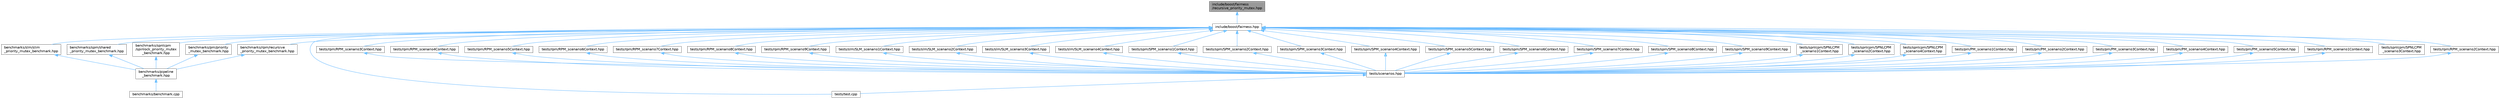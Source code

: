 digraph "include/boost/fairness/recursive_priority_mutex.hpp"
{
 // LATEX_PDF_SIZE
  bgcolor="transparent";
  edge [fontname=Helvetica,fontsize=10,labelfontname=Helvetica,labelfontsize=10];
  node [fontname=Helvetica,fontsize=10,shape=box,height=0.2,width=0.4];
  Node1 [id="Node000001",label="include/boost/fairness\l/recursive_priority_mutex.hpp",height=0.2,width=0.4,color="gray40", fillcolor="grey60", style="filled", fontcolor="black",tooltip="This file contains the implementation of the recursive_priority_mutex."];
  Node1 -> Node2 [id="edge1_Node000001_Node000002",dir="back",color="steelblue1",style="solid",tooltip=" "];
  Node2 [id="Node000002",label="include/boost/fairness.hpp",height=0.2,width=0.4,color="grey40", fillcolor="white", style="filled",URL="$fairness_8hpp.html",tooltip="This file contains the all the includes required by the library."];
  Node2 -> Node3 [id="edge2_Node000002_Node000003",dir="back",color="steelblue1",style="solid",tooltip=" "];
  Node3 [id="Node000003",label="benchmarks/pm/priority\l_mutex_benchmark.hpp",height=0.2,width=0.4,color="grey40", fillcolor="white", style="filled",URL="$priority__mutex__benchmark_8hpp.html",tooltip="Alias priority_mutex_benchmark."];
  Node3 -> Node4 [id="edge3_Node000003_Node000004",dir="back",color="steelblue1",style="solid",tooltip=" "];
  Node4 [id="Node000004",label="benchmarks/pipeline\l_benchmark.hpp",height=0.2,width=0.4,color="grey40", fillcolor="white", style="filled",URL="$pipeline__benchmark_8hpp.html",tooltip="Alias pipeline_benchmark."];
  Node4 -> Node5 [id="edge4_Node000004_Node000005",dir="back",color="steelblue1",style="solid",tooltip=" "];
  Node5 [id="Node000005",label="benchmarks/benchmark.cpp",height=0.2,width=0.4,color="grey40", fillcolor="white", style="filled",URL="$benchmark_8cpp.html",tooltip="Alias benchmark."];
  Node2 -> Node6 [id="edge5_Node000002_Node000006",dir="back",color="steelblue1",style="solid",tooltip=" "];
  Node6 [id="Node000006",label="benchmarks/rpm/recursive\l_priority_mutex_benchmark.hpp",height=0.2,width=0.4,color="grey40", fillcolor="white", style="filled",URL="$recursive__priority__mutex__benchmark_8hpp.html",tooltip="Alias recursive_priority_mutex_benchmark."];
  Node6 -> Node4 [id="edge6_Node000006_Node000004",dir="back",color="steelblue1",style="solid",tooltip=" "];
  Node2 -> Node7 [id="edge7_Node000002_Node000007",dir="back",color="steelblue1",style="solid",tooltip=" "];
  Node7 [id="Node000007",label="benchmarks/slm/slim\l_priority_mutex_benchmark.hpp",height=0.2,width=0.4,color="grey40", fillcolor="white", style="filled",URL="$slim__priority__mutex__benchmark_8hpp.html",tooltip="Alias slim_priority_mutex_benchmark."];
  Node7 -> Node4 [id="edge8_Node000007_Node000004",dir="back",color="steelblue1",style="solid",tooltip=" "];
  Node2 -> Node8 [id="edge9_Node000002_Node000008",dir="back",color="steelblue1",style="solid",tooltip=" "];
  Node8 [id="Node000008",label="benchmarks/spm/shared\l_priority_mutex_benchmark.hpp",height=0.2,width=0.4,color="grey40", fillcolor="white", style="filled",URL="$shared__priority__mutex__benchmark_8hpp.html",tooltip="Alias shared_priority_mutex_benchmark."];
  Node8 -> Node4 [id="edge10_Node000008_Node000004",dir="back",color="steelblue1",style="solid",tooltip=" "];
  Node2 -> Node9 [id="edge11_Node000002_Node000009",dir="back",color="steelblue1",style="solid",tooltip=" "];
  Node9 [id="Node000009",label="benchmarks/spnlcpm\l/spinlock_priority_mutex\l_benchmark.hpp",height=0.2,width=0.4,color="grey40", fillcolor="white", style="filled",URL="$spinlock__priority__mutex__benchmark_8hpp.html",tooltip="Alias spinlock_priority_mutex_benchmark."];
  Node9 -> Node4 [id="edge12_Node000009_Node000004",dir="back",color="steelblue1",style="solid",tooltip=" "];
  Node2 -> Node10 [id="edge13_Node000002_Node000010",dir="back",color="steelblue1",style="solid",tooltip=" "];
  Node10 [id="Node000010",label="tests/pm/PM_scenario1Context.hpp",height=0.2,width=0.4,color="grey40", fillcolor="white", style="filled",URL="$_p_m__scenario1_context_8hpp.html",tooltip="Alias PM_scenario1Context."];
  Node10 -> Node11 [id="edge14_Node000010_Node000011",dir="back",color="steelblue1",style="solid",tooltip=" "];
  Node11 [id="Node000011",label="tests/scenarios.hpp",height=0.2,width=0.4,color="grey40", fillcolor="white", style="filled",URL="$scenarios_8hpp.html",tooltip="Alias scenarios."];
  Node11 -> Node12 [id="edge15_Node000011_Node000012",dir="back",color="steelblue1",style="solid",tooltip=" "];
  Node12 [id="Node000012",label="tests/test.cpp",height=0.2,width=0.4,color="grey40", fillcolor="white", style="filled",URL="$test_8cpp.html",tooltip="Alias test."];
  Node2 -> Node13 [id="edge16_Node000002_Node000013",dir="back",color="steelblue1",style="solid",tooltip=" "];
  Node13 [id="Node000013",label="tests/pm/PM_scenario2Context.hpp",height=0.2,width=0.4,color="grey40", fillcolor="white", style="filled",URL="$_p_m__scenario2_context_8hpp.html",tooltip="Alias PM_scenario2Context."];
  Node13 -> Node11 [id="edge17_Node000013_Node000011",dir="back",color="steelblue1",style="solid",tooltip=" "];
  Node2 -> Node14 [id="edge18_Node000002_Node000014",dir="back",color="steelblue1",style="solid",tooltip=" "];
  Node14 [id="Node000014",label="tests/pm/PM_scenario3Context.hpp",height=0.2,width=0.4,color="grey40", fillcolor="white", style="filled",URL="$_p_m__scenario3_context_8hpp.html",tooltip="Alias PM_scenario3Context."];
  Node14 -> Node11 [id="edge19_Node000014_Node000011",dir="back",color="steelblue1",style="solid",tooltip=" "];
  Node2 -> Node15 [id="edge20_Node000002_Node000015",dir="back",color="steelblue1",style="solid",tooltip=" "];
  Node15 [id="Node000015",label="tests/pm/PM_scenario4Context.hpp",height=0.2,width=0.4,color="grey40", fillcolor="white", style="filled",URL="$_p_m__scenario4_context_8hpp.html",tooltip="Alias PM_scenario4Context."];
  Node15 -> Node11 [id="edge21_Node000015_Node000011",dir="back",color="steelblue1",style="solid",tooltip=" "];
  Node2 -> Node16 [id="edge22_Node000002_Node000016",dir="back",color="steelblue1",style="solid",tooltip=" "];
  Node16 [id="Node000016",label="tests/pm/PM_scenario5Context.hpp",height=0.2,width=0.4,color="grey40", fillcolor="white", style="filled",URL="$_p_m__scenario5_context_8hpp.html",tooltip="Alias PM_scenario5Context."];
  Node16 -> Node11 [id="edge23_Node000016_Node000011",dir="back",color="steelblue1",style="solid",tooltip=" "];
  Node2 -> Node17 [id="edge24_Node000002_Node000017",dir="back",color="steelblue1",style="solid",tooltip=" "];
  Node17 [id="Node000017",label="tests/rpm/RPM_scenario1Context.hpp",height=0.2,width=0.4,color="grey40", fillcolor="white", style="filled",URL="$_r_p_m__scenario1_context_8hpp.html",tooltip="Alias RPM_scenario1Context."];
  Node17 -> Node11 [id="edge25_Node000017_Node000011",dir="back",color="steelblue1",style="solid",tooltip=" "];
  Node2 -> Node18 [id="edge26_Node000002_Node000018",dir="back",color="steelblue1",style="solid",tooltip=" "];
  Node18 [id="Node000018",label="tests/rpm/RPM_scenario2Context.hpp",height=0.2,width=0.4,color="grey40", fillcolor="white", style="filled",URL="$_r_p_m__scenario2_context_8hpp.html",tooltip="Alias RPM_scenario2Context."];
  Node18 -> Node11 [id="edge27_Node000018_Node000011",dir="back",color="steelblue1",style="solid",tooltip=" "];
  Node2 -> Node19 [id="edge28_Node000002_Node000019",dir="back",color="steelblue1",style="solid",tooltip=" "];
  Node19 [id="Node000019",label="tests/rpm/RPM_scenario3Context.hpp",height=0.2,width=0.4,color="grey40", fillcolor="white", style="filled",URL="$_r_p_m__scenario3_context_8hpp.html",tooltip="Alias RPM_scenario3Context."];
  Node19 -> Node11 [id="edge29_Node000019_Node000011",dir="back",color="steelblue1",style="solid",tooltip=" "];
  Node2 -> Node20 [id="edge30_Node000002_Node000020",dir="back",color="steelblue1",style="solid",tooltip=" "];
  Node20 [id="Node000020",label="tests/rpm/RPM_scenario4Context.hpp",height=0.2,width=0.4,color="grey40", fillcolor="white", style="filled",URL="$_r_p_m__scenario4_context_8hpp.html",tooltip="Alias RPM_scenario4Context."];
  Node20 -> Node11 [id="edge31_Node000020_Node000011",dir="back",color="steelblue1",style="solid",tooltip=" "];
  Node2 -> Node21 [id="edge32_Node000002_Node000021",dir="back",color="steelblue1",style="solid",tooltip=" "];
  Node21 [id="Node000021",label="tests/rpm/RPM_scenario5Context.hpp",height=0.2,width=0.4,color="grey40", fillcolor="white", style="filled",URL="$_r_p_m__scenario5_context_8hpp.html",tooltip="Alias RPM_scenario5Context."];
  Node21 -> Node11 [id="edge33_Node000021_Node000011",dir="back",color="steelblue1",style="solid",tooltip=" "];
  Node2 -> Node22 [id="edge34_Node000002_Node000022",dir="back",color="steelblue1",style="solid",tooltip=" "];
  Node22 [id="Node000022",label="tests/rpm/RPM_scenario6Context.hpp",height=0.2,width=0.4,color="grey40", fillcolor="white", style="filled",URL="$_r_p_m__scenario6_context_8hpp.html",tooltip="Alias RPM_scenario6Context."];
  Node22 -> Node11 [id="edge35_Node000022_Node000011",dir="back",color="steelblue1",style="solid",tooltip=" "];
  Node2 -> Node23 [id="edge36_Node000002_Node000023",dir="back",color="steelblue1",style="solid",tooltip=" "];
  Node23 [id="Node000023",label="tests/rpm/RPM_scenario7Context.hpp",height=0.2,width=0.4,color="grey40", fillcolor="white", style="filled",URL="$_r_p_m__scenario7_context_8hpp.html",tooltip="Alias RPM_scenario7Context."];
  Node23 -> Node11 [id="edge37_Node000023_Node000011",dir="back",color="steelblue1",style="solid",tooltip=" "];
  Node2 -> Node24 [id="edge38_Node000002_Node000024",dir="back",color="steelblue1",style="solid",tooltip=" "];
  Node24 [id="Node000024",label="tests/rpm/RPM_scenario8Context.hpp",height=0.2,width=0.4,color="grey40", fillcolor="white", style="filled",URL="$_r_p_m__scenario8_context_8hpp.html",tooltip="Alias RPM_scenario8Context."];
  Node24 -> Node11 [id="edge39_Node000024_Node000011",dir="back",color="steelblue1",style="solid",tooltip=" "];
  Node2 -> Node25 [id="edge40_Node000002_Node000025",dir="back",color="steelblue1",style="solid",tooltip=" "];
  Node25 [id="Node000025",label="tests/rpm/RPM_scenario9Context.hpp",height=0.2,width=0.4,color="grey40", fillcolor="white", style="filled",URL="$_r_p_m__scenario9_context_8hpp.html",tooltip="Alias RPM_scenario9Context."];
  Node25 -> Node11 [id="edge41_Node000025_Node000011",dir="back",color="steelblue1",style="solid",tooltip=" "];
  Node2 -> Node26 [id="edge42_Node000002_Node000026",dir="back",color="steelblue1",style="solid",tooltip=" "];
  Node26 [id="Node000026",label="tests/slm/SLM_scenario1Context.hpp",height=0.2,width=0.4,color="grey40", fillcolor="white", style="filled",URL="$_s_l_m__scenario1_context_8hpp.html",tooltip="Alias SLM_scenario1Context."];
  Node26 -> Node11 [id="edge43_Node000026_Node000011",dir="back",color="steelblue1",style="solid",tooltip=" "];
  Node2 -> Node27 [id="edge44_Node000002_Node000027",dir="back",color="steelblue1",style="solid",tooltip=" "];
  Node27 [id="Node000027",label="tests/slm/SLM_scenario2Context.hpp",height=0.2,width=0.4,color="grey40", fillcolor="white", style="filled",URL="$_s_l_m__scenario2_context_8hpp.html",tooltip="Alias SLM_scenario2Context."];
  Node27 -> Node11 [id="edge45_Node000027_Node000011",dir="back",color="steelblue1",style="solid",tooltip=" "];
  Node2 -> Node28 [id="edge46_Node000002_Node000028",dir="back",color="steelblue1",style="solid",tooltip=" "];
  Node28 [id="Node000028",label="tests/slm/SLM_scenario3Context.hpp",height=0.2,width=0.4,color="grey40", fillcolor="white", style="filled",URL="$_s_l_m__scenario3_context_8hpp.html",tooltip="Alias SLM_scenario3Context."];
  Node28 -> Node11 [id="edge47_Node000028_Node000011",dir="back",color="steelblue1",style="solid",tooltip=" "];
  Node2 -> Node29 [id="edge48_Node000002_Node000029",dir="back",color="steelblue1",style="solid",tooltip=" "];
  Node29 [id="Node000029",label="tests/slm/SLM_scenario4Context.hpp",height=0.2,width=0.4,color="grey40", fillcolor="white", style="filled",URL="$_s_l_m__scenario4_context_8hpp.html",tooltip="Alias SLM_scenario4Context."];
  Node29 -> Node11 [id="edge49_Node000029_Node000011",dir="back",color="steelblue1",style="solid",tooltip=" "];
  Node2 -> Node30 [id="edge50_Node000002_Node000030",dir="back",color="steelblue1",style="solid",tooltip=" "];
  Node30 [id="Node000030",label="tests/spm/SPM_scenario1Context.hpp",height=0.2,width=0.4,color="grey40", fillcolor="white", style="filled",URL="$_s_p_m__scenario1_context_8hpp.html",tooltip="Alias SPM_scenario1Context."];
  Node30 -> Node11 [id="edge51_Node000030_Node000011",dir="back",color="steelblue1",style="solid",tooltip=" "];
  Node2 -> Node31 [id="edge52_Node000002_Node000031",dir="back",color="steelblue1",style="solid",tooltip=" "];
  Node31 [id="Node000031",label="tests/spm/SPM_scenario2Context.hpp",height=0.2,width=0.4,color="grey40", fillcolor="white", style="filled",URL="$_s_p_m__scenario2_context_8hpp.html",tooltip="Alias SPM_scenario2Context."];
  Node31 -> Node11 [id="edge53_Node000031_Node000011",dir="back",color="steelblue1",style="solid",tooltip=" "];
  Node2 -> Node32 [id="edge54_Node000002_Node000032",dir="back",color="steelblue1",style="solid",tooltip=" "];
  Node32 [id="Node000032",label="tests/spm/SPM_scenario3Context.hpp",height=0.2,width=0.4,color="grey40", fillcolor="white", style="filled",URL="$_s_p_m__scenario3_context_8hpp.html",tooltip="Alias SPM_scenario3Context."];
  Node32 -> Node11 [id="edge55_Node000032_Node000011",dir="back",color="steelblue1",style="solid",tooltip=" "];
  Node2 -> Node33 [id="edge56_Node000002_Node000033",dir="back",color="steelblue1",style="solid",tooltip=" "];
  Node33 [id="Node000033",label="tests/spm/SPM_scenario4Context.hpp",height=0.2,width=0.4,color="grey40", fillcolor="white", style="filled",URL="$_s_p_m__scenario4_context_8hpp.html",tooltip="Alias SPM_scenario4Context."];
  Node33 -> Node11 [id="edge57_Node000033_Node000011",dir="back",color="steelblue1",style="solid",tooltip=" "];
  Node2 -> Node34 [id="edge58_Node000002_Node000034",dir="back",color="steelblue1",style="solid",tooltip=" "];
  Node34 [id="Node000034",label="tests/spm/SPM_scenario5Context.hpp",height=0.2,width=0.4,color="grey40", fillcolor="white", style="filled",URL="$_s_p_m__scenario5_context_8hpp.html",tooltip="Alias SPM_scenario5Context."];
  Node34 -> Node11 [id="edge59_Node000034_Node000011",dir="back",color="steelblue1",style="solid",tooltip=" "];
  Node2 -> Node35 [id="edge60_Node000002_Node000035",dir="back",color="steelblue1",style="solid",tooltip=" "];
  Node35 [id="Node000035",label="tests/spm/SPM_scenario6Context.hpp",height=0.2,width=0.4,color="grey40", fillcolor="white", style="filled",URL="$_s_p_m__scenario6_context_8hpp.html",tooltip="Alias SPM_scenario6Context."];
  Node35 -> Node11 [id="edge61_Node000035_Node000011",dir="back",color="steelblue1",style="solid",tooltip=" "];
  Node2 -> Node36 [id="edge62_Node000002_Node000036",dir="back",color="steelblue1",style="solid",tooltip=" "];
  Node36 [id="Node000036",label="tests/spm/SPM_scenario7Context.hpp",height=0.2,width=0.4,color="grey40", fillcolor="white", style="filled",URL="$_s_p_m__scenario7_context_8hpp.html",tooltip="Alias SPM_scenario7Context."];
  Node36 -> Node11 [id="edge63_Node000036_Node000011",dir="back",color="steelblue1",style="solid",tooltip=" "];
  Node2 -> Node37 [id="edge64_Node000002_Node000037",dir="back",color="steelblue1",style="solid",tooltip=" "];
  Node37 [id="Node000037",label="tests/spm/SPM_scenario8Context.hpp",height=0.2,width=0.4,color="grey40", fillcolor="white", style="filled",URL="$_s_p_m__scenario8_context_8hpp.html",tooltip="Alias SPM_scenario8Context."];
  Node37 -> Node11 [id="edge65_Node000037_Node000011",dir="back",color="steelblue1",style="solid",tooltip=" "];
  Node2 -> Node38 [id="edge66_Node000002_Node000038",dir="back",color="steelblue1",style="solid",tooltip=" "];
  Node38 [id="Node000038",label="tests/spm/SPM_scenario9Context.hpp",height=0.2,width=0.4,color="grey40", fillcolor="white", style="filled",URL="$_s_p_m__scenario9_context_8hpp.html",tooltip="Alias SPM_scenario9Context."];
  Node38 -> Node11 [id="edge67_Node000038_Node000011",dir="back",color="steelblue1",style="solid",tooltip=" "];
  Node2 -> Node39 [id="edge68_Node000002_Node000039",dir="back",color="steelblue1",style="solid",tooltip=" "];
  Node39 [id="Node000039",label="tests/spnlcpm/SPNLCPM\l_scenario1Context.hpp",height=0.2,width=0.4,color="grey40", fillcolor="white", style="filled",URL="$_s_p_n_l_c_p_m__scenario1_context_8hpp.html",tooltip="Alias SPNLCPM_scenario1Context."];
  Node39 -> Node11 [id="edge69_Node000039_Node000011",dir="back",color="steelblue1",style="solid",tooltip=" "];
  Node2 -> Node40 [id="edge70_Node000002_Node000040",dir="back",color="steelblue1",style="solid",tooltip=" "];
  Node40 [id="Node000040",label="tests/spnlcpm/SPNLCPM\l_scenario2Context.hpp",height=0.2,width=0.4,color="grey40", fillcolor="white", style="filled",URL="$_s_p_n_l_c_p_m__scenario2_context_8hpp.html",tooltip="Alias SPNLCPM_scenario2Context."];
  Node40 -> Node11 [id="edge71_Node000040_Node000011",dir="back",color="steelblue1",style="solid",tooltip=" "];
  Node2 -> Node41 [id="edge72_Node000002_Node000041",dir="back",color="steelblue1",style="solid",tooltip=" "];
  Node41 [id="Node000041",label="tests/spnlcpm/SPNLCPM\l_scenario3Context.hpp",height=0.2,width=0.4,color="grey40", fillcolor="white", style="filled",URL="$_s_p_n_l_c_p_m__scenario3_context_8hpp.html",tooltip="Alias SPNLCPM_scenario3Context."];
  Node2 -> Node42 [id="edge73_Node000002_Node000042",dir="back",color="steelblue1",style="solid",tooltip=" "];
  Node42 [id="Node000042",label="tests/spnlcpm/SPNLCPM\l_scenario4Context.hpp",height=0.2,width=0.4,color="grey40", fillcolor="white", style="filled",URL="$_s_p_n_l_c_p_m__scenario4_context_8hpp.html",tooltip="Alias SPNLCPM_scenario4Context."];
  Node42 -> Node11 [id="edge74_Node000042_Node000011",dir="back",color="steelblue1",style="solid",tooltip=" "];
  Node2 -> Node12 [id="edge75_Node000002_Node000012",dir="back",color="steelblue1",style="solid",tooltip=" "];
}

